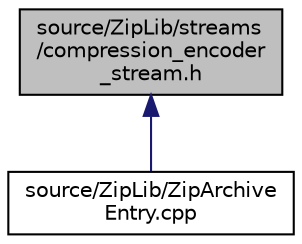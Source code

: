 digraph "source/ZipLib/streams/compression_encoder_stream.h"
{
 // LATEX_PDF_SIZE
  edge [fontname="Helvetica",fontsize="10",labelfontname="Helvetica",labelfontsize="10"];
  node [fontname="Helvetica",fontsize="10",shape=record];
  Node1 [label="source/ZipLib/streams\l/compression_encoder\l_stream.h",height=0.2,width=0.4,color="black", fillcolor="grey75", style="filled", fontcolor="black",tooltip=" "];
  Node1 -> Node2 [dir="back",color="midnightblue",fontsize="10",style="solid",fontname="Helvetica"];
  Node2 [label="source/ZipLib/ZipArchive\lEntry.cpp",height=0.2,width=0.4,color="black", fillcolor="white", style="filled",URL="$_zip_archive_entry_8cpp.html",tooltip=" "];
}
